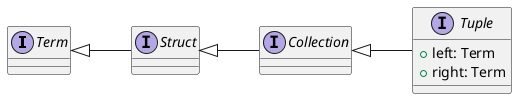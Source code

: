 @startuml
left to right direction

interface Term
interface Struct
interface Collection

interface Tuple {
  + left: Term
  + right: Term
  ' + {static} of(left: Term, right: Term): Tuple
  ' + {static} of(**varargs** items: Term): Tuple
  ' + {static} of(items: Iterable<Term>): Tuple
}

Term <|-- Struct
Struct <|-- Collection

Collection <|-- Tuple
@enduml
